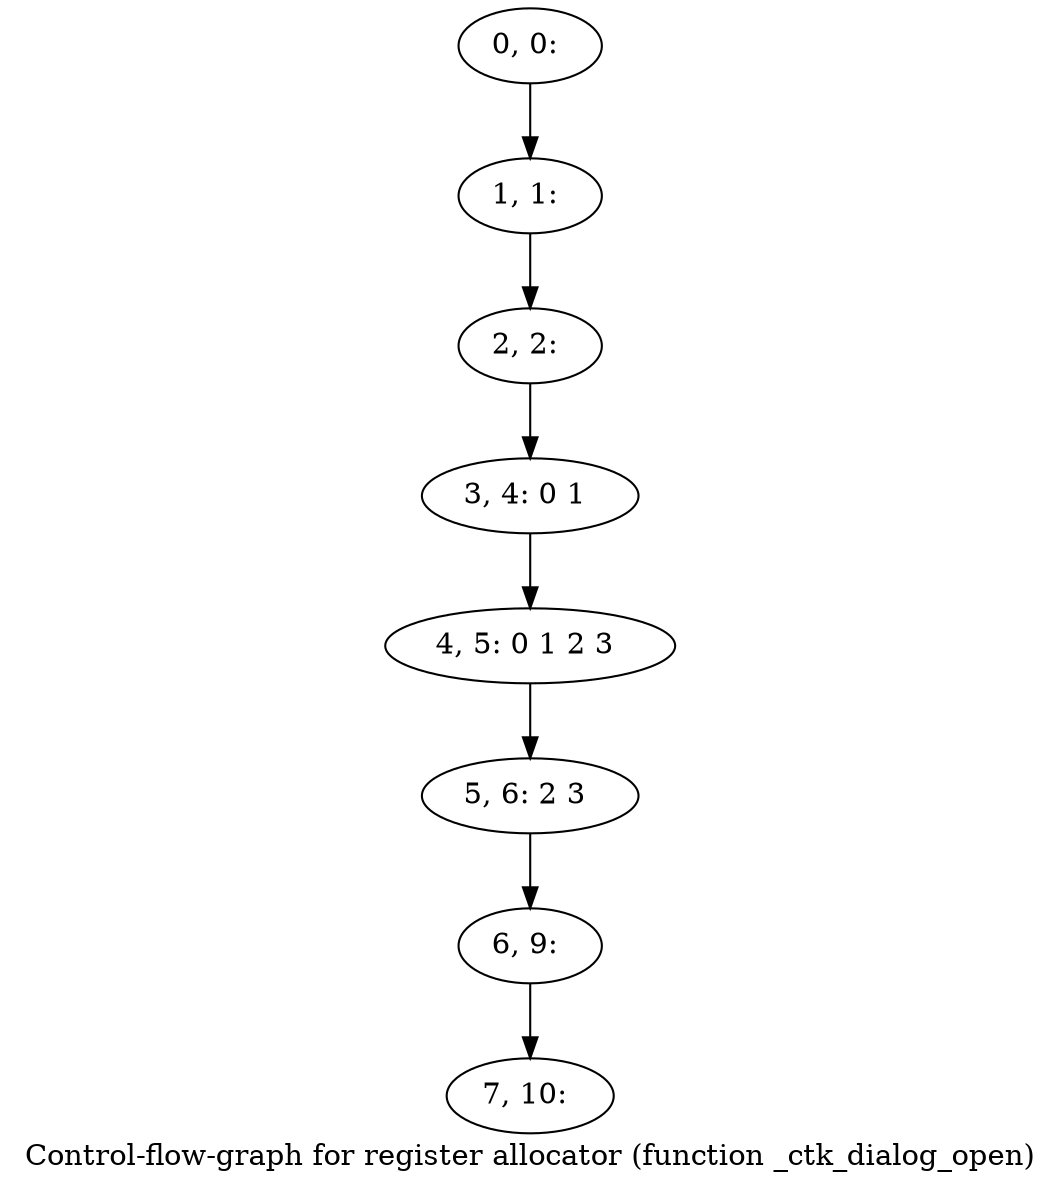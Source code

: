digraph G {
graph [label="Control-flow-graph for register allocator (function _ctk_dialog_open)"]
0[label="0, 0: "];
1[label="1, 1: "];
2[label="2, 2: "];
3[label="3, 4: 0 1 "];
4[label="4, 5: 0 1 2 3 "];
5[label="5, 6: 2 3 "];
6[label="6, 9: "];
7[label="7, 10: "];
0->1 ;
1->2 ;
2->3 ;
3->4 ;
4->5 ;
5->6 ;
6->7 ;
}
